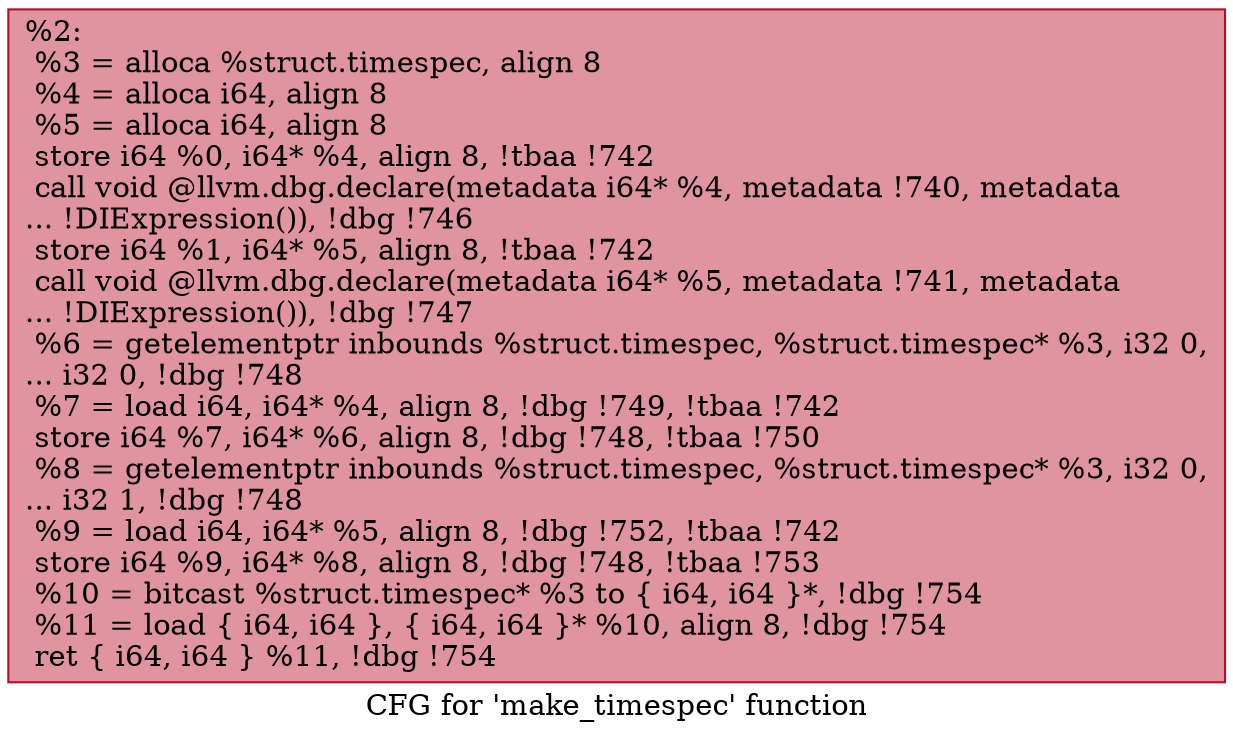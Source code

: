 digraph "CFG for 'make_timespec' function" {
	label="CFG for 'make_timespec' function";

	Node0xa565a0 [shape=record,color="#b70d28ff", style=filled, fillcolor="#b70d2870",label="{%2:\l  %3 = alloca %struct.timespec, align 8\l  %4 = alloca i64, align 8\l  %5 = alloca i64, align 8\l  store i64 %0, i64* %4, align 8, !tbaa !742\l  call void @llvm.dbg.declare(metadata i64* %4, metadata !740, metadata\l... !DIExpression()), !dbg !746\l  store i64 %1, i64* %5, align 8, !tbaa !742\l  call void @llvm.dbg.declare(metadata i64* %5, metadata !741, metadata\l... !DIExpression()), !dbg !747\l  %6 = getelementptr inbounds %struct.timespec, %struct.timespec* %3, i32 0,\l... i32 0, !dbg !748\l  %7 = load i64, i64* %4, align 8, !dbg !749, !tbaa !742\l  store i64 %7, i64* %6, align 8, !dbg !748, !tbaa !750\l  %8 = getelementptr inbounds %struct.timespec, %struct.timespec* %3, i32 0,\l... i32 1, !dbg !748\l  %9 = load i64, i64* %5, align 8, !dbg !752, !tbaa !742\l  store i64 %9, i64* %8, align 8, !dbg !748, !tbaa !753\l  %10 = bitcast %struct.timespec* %3 to \{ i64, i64 \}*, !dbg !754\l  %11 = load \{ i64, i64 \}, \{ i64, i64 \}* %10, align 8, !dbg !754\l  ret \{ i64, i64 \} %11, !dbg !754\l}"];
}
